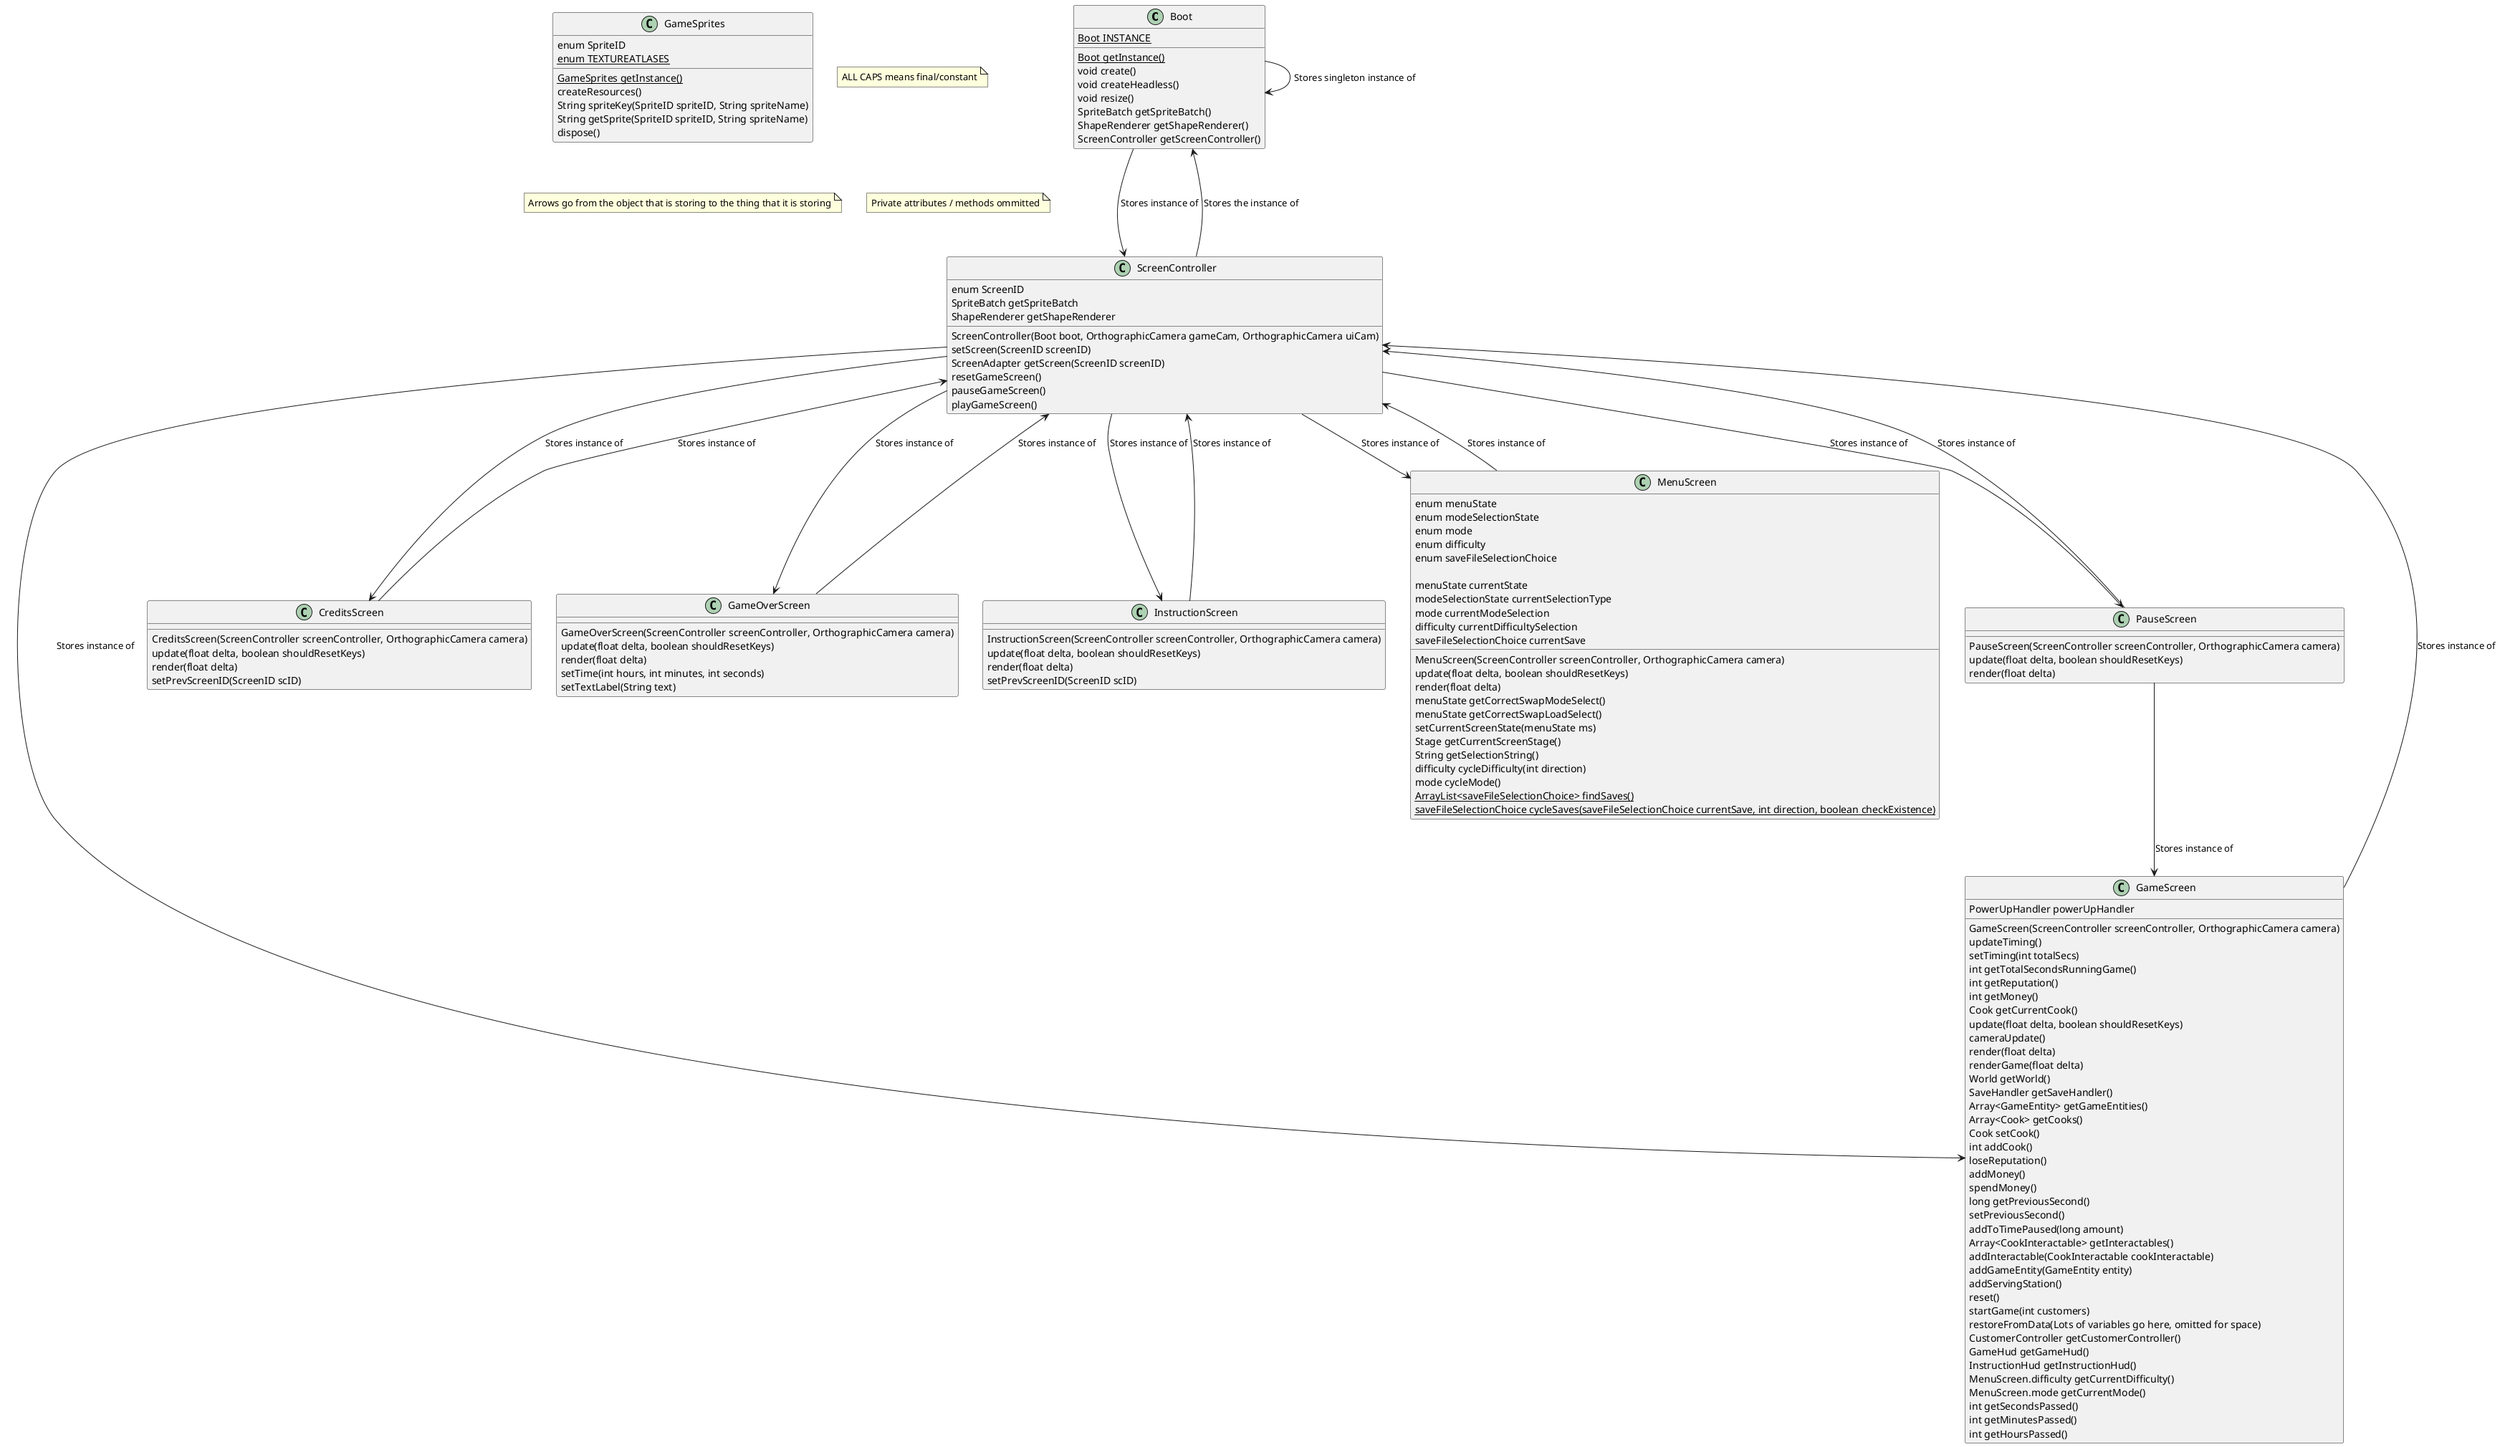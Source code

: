 @startuml
class Boot{
{static} Boot INSTANCE
{static} Boot getInstance()
void create()
void createHeadless()
void resize()
SpriteBatch getSpriteBatch()
ShapeRenderer getShapeRenderer()
ScreenController getScreenController()
}



class GameSprites{
    enum SpriteID
    {static} enum TEXTUREATLASES
    {static} GameSprites getInstance()
    createResources()
    String spriteKey(SpriteID spriteID, String spriteName)
    String getSprite(SpriteID spriteID, String spriteName)
    dispose()
}

Boot -down--> ScreenController : Stores instance of
Boot --> Boot : Stores singleton instance of
ScreenController --> Boot : Stores the instance of

note "ALL CAPS means final/constant" as n1
note "Arrows go from the object that is storing to the thing that it is storing" as n2
note "Private attributes / methods ommitted" as n3
class ScreenController{
enum ScreenID
ScreenController(Boot boot, OrthographicCamera gameCam, OrthographicCamera uiCam)
setScreen(ScreenID screenID)
SpriteBatch getSpriteBatch
ShapeRenderer getShapeRenderer
ScreenAdapter getScreen(ScreenID screenID)
resetGameScreen()
pauseGameScreen()
playGameScreen()
}


class GameScreen{
PowerUpHandler powerUpHandler
GameScreen(ScreenController screenController, OrthographicCamera camera)
updateTiming()
setTiming(int totalSecs)
int getTotalSecondsRunningGame()
int getReputation()
int getMoney()
Cook getCurrentCook()
update(float delta, boolean shouldResetKeys)
cameraUpdate()
render(float delta)
renderGame(float delta)
World getWorld()
SaveHandler getSaveHandler()
Array<GameEntity> getGameEntities()
Array<Cook> getCooks()
Cook setCook()
int addCook()
loseReputation()
addMoney()
spendMoney()
long getPreviousSecond()
setPreviousSecond()
addToTimePaused(long amount)
Array<CookInteractable> getInteractables()
addInteractable(CookInteractable cookInteractable)
addGameEntity(GameEntity entity)
addServingStation()
reset()
startGame(int customers)
restoreFromData(Lots of variables go here, omitted for space)
CustomerController getCustomerController()
GameHud getGameHud()
InstructionHud getInstructionHud()
MenuScreen.difficulty getCurrentDifficulty()
MenuScreen.mode getCurrentMode()
int getSecondsPassed()
int getMinutesPassed()
int getHoursPassed()
}

ScreenController --> GameScreen : Stores instance of
GameScreen --> ScreenController : Stores instance of
class CreditsScreen{
CreditsScreen(ScreenController screenController, OrthographicCamera camera)
update(float delta, boolean shouldResetKeys)
render(float delta)
setPrevScreenID(ScreenID scID)
}

ScreenController --> CreditsScreen : Stores instance of
CreditsScreen --> ScreenController : Stores instance of

class GameOverScreen{
GameOverScreen(ScreenController screenController, OrthographicCamera camera)
update(float delta, boolean shouldResetKeys)
render(float delta)
setTime(int hours, int minutes, int seconds)
setTextLabel(String text)
}


ScreenController --> GameOverScreen : Stores instance of
GameOverScreen --> ScreenController : Stores instance of
class InstructionScreen{
InstructionScreen(ScreenController screenController, OrthographicCamera camera)
update(float delta, boolean shouldResetKeys)
render(float delta)
setPrevScreenID(ScreenID scID)
}
ScreenController --> InstructionScreen : Stores instance of
InstructionScreen --> ScreenController : Stores instance of

class MenuScreen{
enum menuState
enum modeSelectionState
enum mode
enum difficulty
enum saveFileSelectionChoice

menuState currentState
modeSelectionState currentSelectionType
mode currentModeSelection
difficulty currentDifficultySelection
saveFileSelectionChoice currentSave

MenuScreen(ScreenController screenController, OrthographicCamera camera)
update(float delta, boolean shouldResetKeys)
render(float delta)
menuState getCorrectSwapModeSelect()
menuState getCorrectSwapLoadSelect()
setCurrentScreenState(menuState ms)
Stage getCurrentScreenStage()
String getSelectionString()
difficulty cycleDifficulty(int direction)
mode cycleMode()
{static} ArrayList<saveFileSelectionChoice> findSaves()
{static} saveFileSelectionChoice cycleSaves(saveFileSelectionChoice currentSave, int direction, boolean checkExistence)


}

ScreenController --> MenuScreen : Stores instance of
MenuScreen --> ScreenController : Stores instance of

class PauseScreen{
PauseScreen(ScreenController screenController, OrthographicCamera camera)
update(float delta, boolean shouldResetKeys)
render(float delta)
}

ScreenController --> PauseScreen : Stores instance of
PauseScreen --> ScreenController : Stores instance of
PauseScreen --> GameScreen : Stores instance of




@enduml